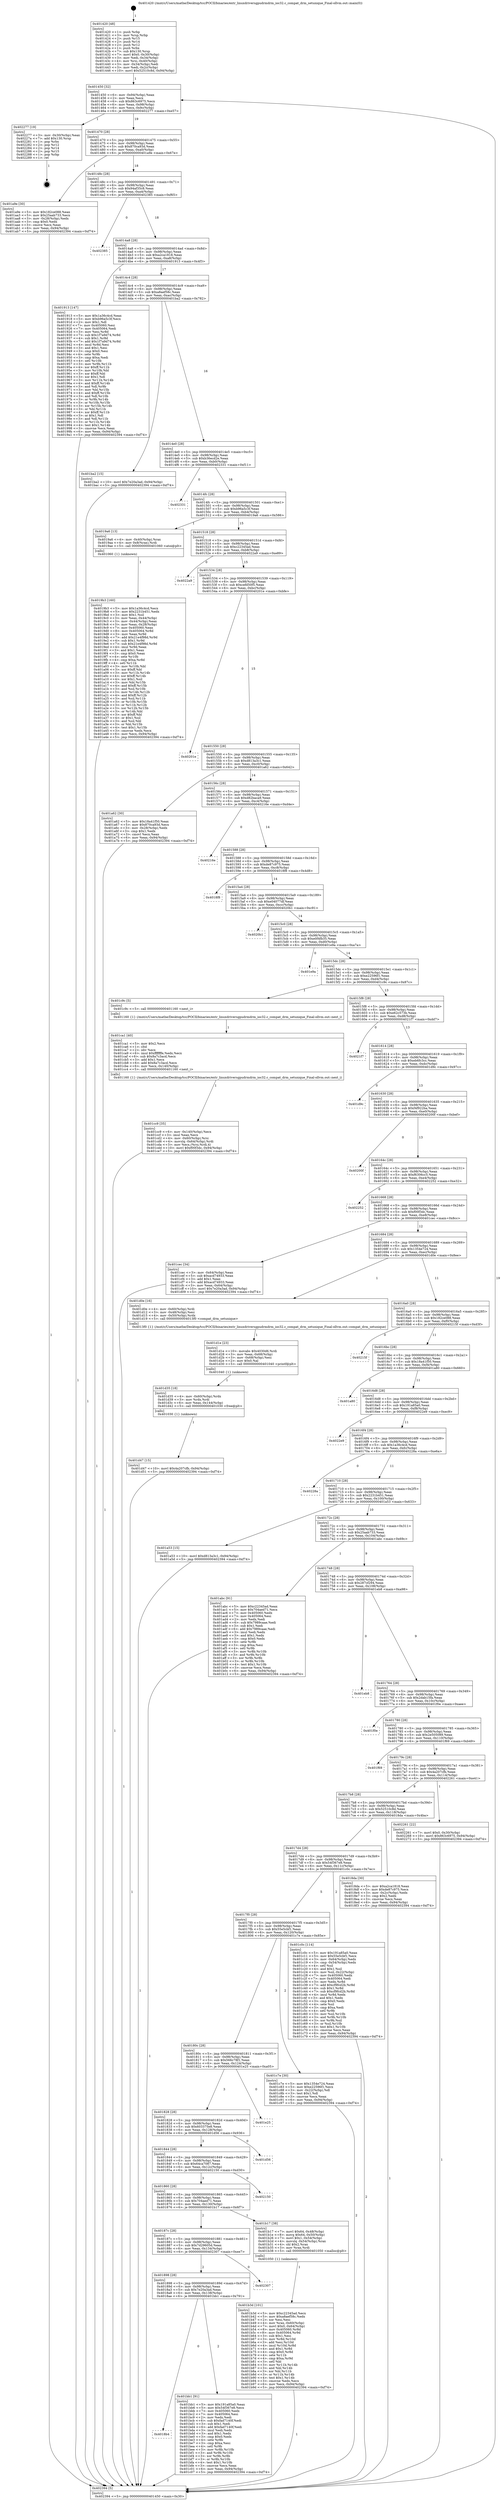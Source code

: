 digraph "0x401420" {
  label = "0x401420 (/mnt/c/Users/mathe/Desktop/tcc/POCII/binaries/extr_linuxdriversgpudrmdrm_ioc32.c_compat_drm_setunique_Final-ollvm.out::main(0))"
  labelloc = "t"
  node[shape=record]

  Entry [label="",width=0.3,height=0.3,shape=circle,fillcolor=black,style=filled]
  "0x401450" [label="{
     0x401450 [32]\l
     | [instrs]\l
     &nbsp;&nbsp;0x401450 \<+6\>: mov -0x94(%rbp),%eax\l
     &nbsp;&nbsp;0x401456 \<+2\>: mov %eax,%ecx\l
     &nbsp;&nbsp;0x401458 \<+6\>: sub $0x863c6975,%ecx\l
     &nbsp;&nbsp;0x40145e \<+6\>: mov %eax,-0x98(%rbp)\l
     &nbsp;&nbsp;0x401464 \<+6\>: mov %ecx,-0x9c(%rbp)\l
     &nbsp;&nbsp;0x40146a \<+6\>: je 0000000000402277 \<main+0xe57\>\l
  }"]
  "0x402277" [label="{
     0x402277 [19]\l
     | [instrs]\l
     &nbsp;&nbsp;0x402277 \<+3\>: mov -0x30(%rbp),%eax\l
     &nbsp;&nbsp;0x40227a \<+7\>: add $0x130,%rsp\l
     &nbsp;&nbsp;0x402281 \<+1\>: pop %rbx\l
     &nbsp;&nbsp;0x402282 \<+2\>: pop %r12\l
     &nbsp;&nbsp;0x402284 \<+2\>: pop %r14\l
     &nbsp;&nbsp;0x402286 \<+2\>: pop %r15\l
     &nbsp;&nbsp;0x402288 \<+1\>: pop %rbp\l
     &nbsp;&nbsp;0x402289 \<+1\>: ret\l
  }"]
  "0x401470" [label="{
     0x401470 [28]\l
     | [instrs]\l
     &nbsp;&nbsp;0x401470 \<+5\>: jmp 0000000000401475 \<main+0x55\>\l
     &nbsp;&nbsp;0x401475 \<+6\>: mov -0x98(%rbp),%eax\l
     &nbsp;&nbsp;0x40147b \<+5\>: sub $0x870ca93d,%eax\l
     &nbsp;&nbsp;0x401480 \<+6\>: mov %eax,-0xa0(%rbp)\l
     &nbsp;&nbsp;0x401486 \<+6\>: je 0000000000401a9e \<main+0x67e\>\l
  }"]
  Exit [label="",width=0.3,height=0.3,shape=circle,fillcolor=black,style=filled,peripheries=2]
  "0x401a9e" [label="{
     0x401a9e [30]\l
     | [instrs]\l
     &nbsp;&nbsp;0x401a9e \<+5\>: mov $0x182ce088,%eax\l
     &nbsp;&nbsp;0x401aa3 \<+5\>: mov $0x25aab733,%ecx\l
     &nbsp;&nbsp;0x401aa8 \<+3\>: mov -0x28(%rbp),%edx\l
     &nbsp;&nbsp;0x401aab \<+3\>: cmp $0x0,%edx\l
     &nbsp;&nbsp;0x401aae \<+3\>: cmove %ecx,%eax\l
     &nbsp;&nbsp;0x401ab1 \<+6\>: mov %eax,-0x94(%rbp)\l
     &nbsp;&nbsp;0x401ab7 \<+5\>: jmp 0000000000402394 \<main+0xf74\>\l
  }"]
  "0x40148c" [label="{
     0x40148c [28]\l
     | [instrs]\l
     &nbsp;&nbsp;0x40148c \<+5\>: jmp 0000000000401491 \<main+0x71\>\l
     &nbsp;&nbsp;0x401491 \<+6\>: mov -0x98(%rbp),%eax\l
     &nbsp;&nbsp;0x401497 \<+5\>: sub $0x94af35c8,%eax\l
     &nbsp;&nbsp;0x40149c \<+6\>: mov %eax,-0xa4(%rbp)\l
     &nbsp;&nbsp;0x4014a2 \<+6\>: je 0000000000402385 \<main+0xf65\>\l
  }"]
  "0x401d47" [label="{
     0x401d47 [15]\l
     | [instrs]\l
     &nbsp;&nbsp;0x401d47 \<+10\>: movl $0x4a207cfb,-0x94(%rbp)\l
     &nbsp;&nbsp;0x401d51 \<+5\>: jmp 0000000000402394 \<main+0xf74\>\l
  }"]
  "0x402385" [label="{
     0x402385\l
  }", style=dashed]
  "0x4014a8" [label="{
     0x4014a8 [28]\l
     | [instrs]\l
     &nbsp;&nbsp;0x4014a8 \<+5\>: jmp 00000000004014ad \<main+0x8d\>\l
     &nbsp;&nbsp;0x4014ad \<+6\>: mov -0x98(%rbp),%eax\l
     &nbsp;&nbsp;0x4014b3 \<+5\>: sub $0xa2ca1818,%eax\l
     &nbsp;&nbsp;0x4014b8 \<+6\>: mov %eax,-0xa8(%rbp)\l
     &nbsp;&nbsp;0x4014be \<+6\>: je 0000000000401913 \<main+0x4f3\>\l
  }"]
  "0x401d35" [label="{
     0x401d35 [18]\l
     | [instrs]\l
     &nbsp;&nbsp;0x401d35 \<+4\>: mov -0x60(%rbp),%rdx\l
     &nbsp;&nbsp;0x401d39 \<+3\>: mov %rdx,%rdi\l
     &nbsp;&nbsp;0x401d3c \<+6\>: mov %eax,-0x144(%rbp)\l
     &nbsp;&nbsp;0x401d42 \<+5\>: call 0000000000401030 \<free@plt\>\l
     | [calls]\l
     &nbsp;&nbsp;0x401030 \{1\} (unknown)\l
  }"]
  "0x401913" [label="{
     0x401913 [147]\l
     | [instrs]\l
     &nbsp;&nbsp;0x401913 \<+5\>: mov $0x1a36c4cd,%eax\l
     &nbsp;&nbsp;0x401918 \<+5\>: mov $0xb96a5c3f,%ecx\l
     &nbsp;&nbsp;0x40191d \<+2\>: mov $0x1,%dl\l
     &nbsp;&nbsp;0x40191f \<+7\>: mov 0x405060,%esi\l
     &nbsp;&nbsp;0x401926 \<+7\>: mov 0x405064,%edi\l
     &nbsp;&nbsp;0x40192d \<+3\>: mov %esi,%r8d\l
     &nbsp;&nbsp;0x401930 \<+7\>: sub $0x1f7a9d74,%r8d\l
     &nbsp;&nbsp;0x401937 \<+4\>: sub $0x1,%r8d\l
     &nbsp;&nbsp;0x40193b \<+7\>: add $0x1f7a9d74,%r8d\l
     &nbsp;&nbsp;0x401942 \<+4\>: imul %r8d,%esi\l
     &nbsp;&nbsp;0x401946 \<+3\>: and $0x1,%esi\l
     &nbsp;&nbsp;0x401949 \<+3\>: cmp $0x0,%esi\l
     &nbsp;&nbsp;0x40194c \<+4\>: sete %r9b\l
     &nbsp;&nbsp;0x401950 \<+3\>: cmp $0xa,%edi\l
     &nbsp;&nbsp;0x401953 \<+4\>: setl %r10b\l
     &nbsp;&nbsp;0x401957 \<+3\>: mov %r9b,%r11b\l
     &nbsp;&nbsp;0x40195a \<+4\>: xor $0xff,%r11b\l
     &nbsp;&nbsp;0x40195e \<+3\>: mov %r10b,%bl\l
     &nbsp;&nbsp;0x401961 \<+3\>: xor $0xff,%bl\l
     &nbsp;&nbsp;0x401964 \<+3\>: xor $0x1,%dl\l
     &nbsp;&nbsp;0x401967 \<+3\>: mov %r11b,%r14b\l
     &nbsp;&nbsp;0x40196a \<+4\>: and $0xff,%r14b\l
     &nbsp;&nbsp;0x40196e \<+3\>: and %dl,%r9b\l
     &nbsp;&nbsp;0x401971 \<+3\>: mov %bl,%r15b\l
     &nbsp;&nbsp;0x401974 \<+4\>: and $0xff,%r15b\l
     &nbsp;&nbsp;0x401978 \<+3\>: and %dl,%r10b\l
     &nbsp;&nbsp;0x40197b \<+3\>: or %r9b,%r14b\l
     &nbsp;&nbsp;0x40197e \<+3\>: or %r10b,%r15b\l
     &nbsp;&nbsp;0x401981 \<+3\>: xor %r15b,%r14b\l
     &nbsp;&nbsp;0x401984 \<+3\>: or %bl,%r11b\l
     &nbsp;&nbsp;0x401987 \<+4\>: xor $0xff,%r11b\l
     &nbsp;&nbsp;0x40198b \<+3\>: or $0x1,%dl\l
     &nbsp;&nbsp;0x40198e \<+3\>: and %dl,%r11b\l
     &nbsp;&nbsp;0x401991 \<+3\>: or %r11b,%r14b\l
     &nbsp;&nbsp;0x401994 \<+4\>: test $0x1,%r14b\l
     &nbsp;&nbsp;0x401998 \<+3\>: cmovne %ecx,%eax\l
     &nbsp;&nbsp;0x40199b \<+6\>: mov %eax,-0x94(%rbp)\l
     &nbsp;&nbsp;0x4019a1 \<+5\>: jmp 0000000000402394 \<main+0xf74\>\l
  }"]
  "0x4014c4" [label="{
     0x4014c4 [28]\l
     | [instrs]\l
     &nbsp;&nbsp;0x4014c4 \<+5\>: jmp 00000000004014c9 \<main+0xa9\>\l
     &nbsp;&nbsp;0x4014c9 \<+6\>: mov -0x98(%rbp),%eax\l
     &nbsp;&nbsp;0x4014cf \<+5\>: sub $0xa8aef58c,%eax\l
     &nbsp;&nbsp;0x4014d4 \<+6\>: mov %eax,-0xac(%rbp)\l
     &nbsp;&nbsp;0x4014da \<+6\>: je 0000000000401ba2 \<main+0x782\>\l
  }"]
  "0x401d1e" [label="{
     0x401d1e [23]\l
     | [instrs]\l
     &nbsp;&nbsp;0x401d1e \<+10\>: movabs $0x4030d6,%rdi\l
     &nbsp;&nbsp;0x401d28 \<+3\>: mov %eax,-0x68(%rbp)\l
     &nbsp;&nbsp;0x401d2b \<+3\>: mov -0x68(%rbp),%esi\l
     &nbsp;&nbsp;0x401d2e \<+2\>: mov $0x0,%al\l
     &nbsp;&nbsp;0x401d30 \<+5\>: call 0000000000401040 \<printf@plt\>\l
     | [calls]\l
     &nbsp;&nbsp;0x401040 \{1\} (unknown)\l
  }"]
  "0x401ba2" [label="{
     0x401ba2 [15]\l
     | [instrs]\l
     &nbsp;&nbsp;0x401ba2 \<+10\>: movl $0x7e20a3ad,-0x94(%rbp)\l
     &nbsp;&nbsp;0x401bac \<+5\>: jmp 0000000000402394 \<main+0xf74\>\l
  }"]
  "0x4014e0" [label="{
     0x4014e0 [28]\l
     | [instrs]\l
     &nbsp;&nbsp;0x4014e0 \<+5\>: jmp 00000000004014e5 \<main+0xc5\>\l
     &nbsp;&nbsp;0x4014e5 \<+6\>: mov -0x98(%rbp),%eax\l
     &nbsp;&nbsp;0x4014eb \<+5\>: sub $0xb36ecd2e,%eax\l
     &nbsp;&nbsp;0x4014f0 \<+6\>: mov %eax,-0xb0(%rbp)\l
     &nbsp;&nbsp;0x4014f6 \<+6\>: je 0000000000402331 \<main+0xf11\>\l
  }"]
  "0x401cc9" [label="{
     0x401cc9 [35]\l
     | [instrs]\l
     &nbsp;&nbsp;0x401cc9 \<+6\>: mov -0x140(%rbp),%ecx\l
     &nbsp;&nbsp;0x401ccf \<+3\>: imul %eax,%ecx\l
     &nbsp;&nbsp;0x401cd2 \<+4\>: mov -0x60(%rbp),%rsi\l
     &nbsp;&nbsp;0x401cd6 \<+4\>: movslq -0x64(%rbp),%rdi\l
     &nbsp;&nbsp;0x401cda \<+3\>: mov %ecx,(%rsi,%rdi,4)\l
     &nbsp;&nbsp;0x401cdd \<+10\>: movl $0xf00f3dc,-0x94(%rbp)\l
     &nbsp;&nbsp;0x401ce7 \<+5\>: jmp 0000000000402394 \<main+0xf74\>\l
  }"]
  "0x402331" [label="{
     0x402331\l
  }", style=dashed]
  "0x4014fc" [label="{
     0x4014fc [28]\l
     | [instrs]\l
     &nbsp;&nbsp;0x4014fc \<+5\>: jmp 0000000000401501 \<main+0xe1\>\l
     &nbsp;&nbsp;0x401501 \<+6\>: mov -0x98(%rbp),%eax\l
     &nbsp;&nbsp;0x401507 \<+5\>: sub $0xb96a5c3f,%eax\l
     &nbsp;&nbsp;0x40150c \<+6\>: mov %eax,-0xb4(%rbp)\l
     &nbsp;&nbsp;0x401512 \<+6\>: je 00000000004019a6 \<main+0x586\>\l
  }"]
  "0x401ca1" [label="{
     0x401ca1 [40]\l
     | [instrs]\l
     &nbsp;&nbsp;0x401ca1 \<+5\>: mov $0x2,%ecx\l
     &nbsp;&nbsp;0x401ca6 \<+1\>: cltd\l
     &nbsp;&nbsp;0x401ca7 \<+2\>: idiv %ecx\l
     &nbsp;&nbsp;0x401ca9 \<+6\>: imul $0xfffffffe,%edx,%ecx\l
     &nbsp;&nbsp;0x401caf \<+6\>: sub $0x8a7c3acd,%ecx\l
     &nbsp;&nbsp;0x401cb5 \<+3\>: add $0x1,%ecx\l
     &nbsp;&nbsp;0x401cb8 \<+6\>: add $0x8a7c3acd,%ecx\l
     &nbsp;&nbsp;0x401cbe \<+6\>: mov %ecx,-0x140(%rbp)\l
     &nbsp;&nbsp;0x401cc4 \<+5\>: call 0000000000401160 \<next_i\>\l
     | [calls]\l
     &nbsp;&nbsp;0x401160 \{1\} (/mnt/c/Users/mathe/Desktop/tcc/POCII/binaries/extr_linuxdriversgpudrmdrm_ioc32.c_compat_drm_setunique_Final-ollvm.out::next_i)\l
  }"]
  "0x4019a6" [label="{
     0x4019a6 [13]\l
     | [instrs]\l
     &nbsp;&nbsp;0x4019a6 \<+4\>: mov -0x40(%rbp),%rax\l
     &nbsp;&nbsp;0x4019aa \<+4\>: mov 0x8(%rax),%rdi\l
     &nbsp;&nbsp;0x4019ae \<+5\>: call 0000000000401060 \<atoi@plt\>\l
     | [calls]\l
     &nbsp;&nbsp;0x401060 \{1\} (unknown)\l
  }"]
  "0x401518" [label="{
     0x401518 [28]\l
     | [instrs]\l
     &nbsp;&nbsp;0x401518 \<+5\>: jmp 000000000040151d \<main+0xfd\>\l
     &nbsp;&nbsp;0x40151d \<+6\>: mov -0x98(%rbp),%eax\l
     &nbsp;&nbsp;0x401523 \<+5\>: sub $0xc22345ad,%eax\l
     &nbsp;&nbsp;0x401528 \<+6\>: mov %eax,-0xb8(%rbp)\l
     &nbsp;&nbsp;0x40152e \<+6\>: je 00000000004022a9 \<main+0xe89\>\l
  }"]
  "0x4018b4" [label="{
     0x4018b4\l
  }", style=dashed]
  "0x4022a9" [label="{
     0x4022a9\l
  }", style=dashed]
  "0x401534" [label="{
     0x401534 [28]\l
     | [instrs]\l
     &nbsp;&nbsp;0x401534 \<+5\>: jmp 0000000000401539 \<main+0x119\>\l
     &nbsp;&nbsp;0x401539 \<+6\>: mov -0x98(%rbp),%eax\l
     &nbsp;&nbsp;0x40153f \<+5\>: sub $0xcefd50f5,%eax\l
     &nbsp;&nbsp;0x401544 \<+6\>: mov %eax,-0xbc(%rbp)\l
     &nbsp;&nbsp;0x40154a \<+6\>: je 000000000040201e \<main+0xbfe\>\l
  }"]
  "0x401bb1" [label="{
     0x401bb1 [91]\l
     | [instrs]\l
     &nbsp;&nbsp;0x401bb1 \<+5\>: mov $0x191a85a0,%eax\l
     &nbsp;&nbsp;0x401bb6 \<+5\>: mov $0x54f367e8,%ecx\l
     &nbsp;&nbsp;0x401bbb \<+7\>: mov 0x405060,%edx\l
     &nbsp;&nbsp;0x401bc2 \<+7\>: mov 0x405064,%esi\l
     &nbsp;&nbsp;0x401bc9 \<+2\>: mov %edx,%edi\l
     &nbsp;&nbsp;0x401bcb \<+6\>: sub $0xfad7140f,%edi\l
     &nbsp;&nbsp;0x401bd1 \<+3\>: sub $0x1,%edi\l
     &nbsp;&nbsp;0x401bd4 \<+6\>: add $0xfad7140f,%edi\l
     &nbsp;&nbsp;0x401bda \<+3\>: imul %edi,%edx\l
     &nbsp;&nbsp;0x401bdd \<+3\>: and $0x1,%edx\l
     &nbsp;&nbsp;0x401be0 \<+3\>: cmp $0x0,%edx\l
     &nbsp;&nbsp;0x401be3 \<+4\>: sete %r8b\l
     &nbsp;&nbsp;0x401be7 \<+3\>: cmp $0xa,%esi\l
     &nbsp;&nbsp;0x401bea \<+4\>: setl %r9b\l
     &nbsp;&nbsp;0x401bee \<+3\>: mov %r8b,%r10b\l
     &nbsp;&nbsp;0x401bf1 \<+3\>: and %r9b,%r10b\l
     &nbsp;&nbsp;0x401bf4 \<+3\>: xor %r9b,%r8b\l
     &nbsp;&nbsp;0x401bf7 \<+3\>: or %r8b,%r10b\l
     &nbsp;&nbsp;0x401bfa \<+4\>: test $0x1,%r10b\l
     &nbsp;&nbsp;0x401bfe \<+3\>: cmovne %ecx,%eax\l
     &nbsp;&nbsp;0x401c01 \<+6\>: mov %eax,-0x94(%rbp)\l
     &nbsp;&nbsp;0x401c07 \<+5\>: jmp 0000000000402394 \<main+0xf74\>\l
  }"]
  "0x40201e" [label="{
     0x40201e\l
  }", style=dashed]
  "0x401550" [label="{
     0x401550 [28]\l
     | [instrs]\l
     &nbsp;&nbsp;0x401550 \<+5\>: jmp 0000000000401555 \<main+0x135\>\l
     &nbsp;&nbsp;0x401555 \<+6\>: mov -0x98(%rbp),%eax\l
     &nbsp;&nbsp;0x40155b \<+5\>: sub $0xd813a3c1,%eax\l
     &nbsp;&nbsp;0x401560 \<+6\>: mov %eax,-0xc0(%rbp)\l
     &nbsp;&nbsp;0x401566 \<+6\>: je 0000000000401a62 \<main+0x642\>\l
  }"]
  "0x401898" [label="{
     0x401898 [28]\l
     | [instrs]\l
     &nbsp;&nbsp;0x401898 \<+5\>: jmp 000000000040189d \<main+0x47d\>\l
     &nbsp;&nbsp;0x40189d \<+6\>: mov -0x98(%rbp),%eax\l
     &nbsp;&nbsp;0x4018a3 \<+5\>: sub $0x7e20a3ad,%eax\l
     &nbsp;&nbsp;0x4018a8 \<+6\>: mov %eax,-0x138(%rbp)\l
     &nbsp;&nbsp;0x4018ae \<+6\>: je 0000000000401bb1 \<main+0x791\>\l
  }"]
  "0x401a62" [label="{
     0x401a62 [30]\l
     | [instrs]\l
     &nbsp;&nbsp;0x401a62 \<+5\>: mov $0x18a41f50,%eax\l
     &nbsp;&nbsp;0x401a67 \<+5\>: mov $0x870ca93d,%ecx\l
     &nbsp;&nbsp;0x401a6c \<+3\>: mov -0x28(%rbp),%edx\l
     &nbsp;&nbsp;0x401a6f \<+3\>: cmp $0x1,%edx\l
     &nbsp;&nbsp;0x401a72 \<+3\>: cmovl %ecx,%eax\l
     &nbsp;&nbsp;0x401a75 \<+6\>: mov %eax,-0x94(%rbp)\l
     &nbsp;&nbsp;0x401a7b \<+5\>: jmp 0000000000402394 \<main+0xf74\>\l
  }"]
  "0x40156c" [label="{
     0x40156c [28]\l
     | [instrs]\l
     &nbsp;&nbsp;0x40156c \<+5\>: jmp 0000000000401571 \<main+0x151\>\l
     &nbsp;&nbsp;0x401571 \<+6\>: mov -0x98(%rbp),%eax\l
     &nbsp;&nbsp;0x401577 \<+5\>: sub $0xd82baca9,%eax\l
     &nbsp;&nbsp;0x40157c \<+6\>: mov %eax,-0xc4(%rbp)\l
     &nbsp;&nbsp;0x401582 \<+6\>: je 000000000040216e \<main+0xd4e\>\l
  }"]
  "0x402307" [label="{
     0x402307\l
  }", style=dashed]
  "0x40216e" [label="{
     0x40216e\l
  }", style=dashed]
  "0x401588" [label="{
     0x401588 [28]\l
     | [instrs]\l
     &nbsp;&nbsp;0x401588 \<+5\>: jmp 000000000040158d \<main+0x16d\>\l
     &nbsp;&nbsp;0x40158d \<+6\>: mov -0x98(%rbp),%eax\l
     &nbsp;&nbsp;0x401593 \<+5\>: sub $0xde87c975,%eax\l
     &nbsp;&nbsp;0x401598 \<+6\>: mov %eax,-0xc8(%rbp)\l
     &nbsp;&nbsp;0x40159e \<+6\>: je 00000000004018f8 \<main+0x4d8\>\l
  }"]
  "0x401b3d" [label="{
     0x401b3d [101]\l
     | [instrs]\l
     &nbsp;&nbsp;0x401b3d \<+5\>: mov $0xc22345ad,%ecx\l
     &nbsp;&nbsp;0x401b42 \<+5\>: mov $0xa8aef58c,%edx\l
     &nbsp;&nbsp;0x401b47 \<+2\>: xor %esi,%esi\l
     &nbsp;&nbsp;0x401b49 \<+4\>: mov %rax,-0x60(%rbp)\l
     &nbsp;&nbsp;0x401b4d \<+7\>: movl $0x0,-0x64(%rbp)\l
     &nbsp;&nbsp;0x401b54 \<+8\>: mov 0x405060,%r8d\l
     &nbsp;&nbsp;0x401b5c \<+8\>: mov 0x405064,%r9d\l
     &nbsp;&nbsp;0x401b64 \<+3\>: sub $0x1,%esi\l
     &nbsp;&nbsp;0x401b67 \<+3\>: mov %r8d,%r10d\l
     &nbsp;&nbsp;0x401b6a \<+3\>: add %esi,%r10d\l
     &nbsp;&nbsp;0x401b6d \<+4\>: imul %r10d,%r8d\l
     &nbsp;&nbsp;0x401b71 \<+4\>: and $0x1,%r8d\l
     &nbsp;&nbsp;0x401b75 \<+4\>: cmp $0x0,%r8d\l
     &nbsp;&nbsp;0x401b79 \<+4\>: sete %r11b\l
     &nbsp;&nbsp;0x401b7d \<+4\>: cmp $0xa,%r9d\l
     &nbsp;&nbsp;0x401b81 \<+3\>: setl %bl\l
     &nbsp;&nbsp;0x401b84 \<+3\>: mov %r11b,%r14b\l
     &nbsp;&nbsp;0x401b87 \<+3\>: and %bl,%r14b\l
     &nbsp;&nbsp;0x401b8a \<+3\>: xor %bl,%r11b\l
     &nbsp;&nbsp;0x401b8d \<+3\>: or %r11b,%r14b\l
     &nbsp;&nbsp;0x401b90 \<+4\>: test $0x1,%r14b\l
     &nbsp;&nbsp;0x401b94 \<+3\>: cmovne %edx,%ecx\l
     &nbsp;&nbsp;0x401b97 \<+6\>: mov %ecx,-0x94(%rbp)\l
     &nbsp;&nbsp;0x401b9d \<+5\>: jmp 0000000000402394 \<main+0xf74\>\l
  }"]
  "0x4018f8" [label="{
     0x4018f8\l
  }", style=dashed]
  "0x4015a4" [label="{
     0x4015a4 [28]\l
     | [instrs]\l
     &nbsp;&nbsp;0x4015a4 \<+5\>: jmp 00000000004015a9 \<main+0x189\>\l
     &nbsp;&nbsp;0x4015a9 \<+6\>: mov -0x98(%rbp),%eax\l
     &nbsp;&nbsp;0x4015af \<+5\>: sub $0xe04077df,%eax\l
     &nbsp;&nbsp;0x4015b4 \<+6\>: mov %eax,-0xcc(%rbp)\l
     &nbsp;&nbsp;0x4015ba \<+6\>: je 00000000004020b1 \<main+0xc91\>\l
  }"]
  "0x40187c" [label="{
     0x40187c [28]\l
     | [instrs]\l
     &nbsp;&nbsp;0x40187c \<+5\>: jmp 0000000000401881 \<main+0x461\>\l
     &nbsp;&nbsp;0x401881 \<+6\>: mov -0x98(%rbp),%eax\l
     &nbsp;&nbsp;0x401887 \<+5\>: sub $0x7d29605d,%eax\l
     &nbsp;&nbsp;0x40188c \<+6\>: mov %eax,-0x134(%rbp)\l
     &nbsp;&nbsp;0x401892 \<+6\>: je 0000000000402307 \<main+0xee7\>\l
  }"]
  "0x4020b1" [label="{
     0x4020b1\l
  }", style=dashed]
  "0x4015c0" [label="{
     0x4015c0 [28]\l
     | [instrs]\l
     &nbsp;&nbsp;0x4015c0 \<+5\>: jmp 00000000004015c5 \<main+0x1a5\>\l
     &nbsp;&nbsp;0x4015c5 \<+6\>: mov -0x98(%rbp),%eax\l
     &nbsp;&nbsp;0x4015cb \<+5\>: sub $0xe0f4fb35,%eax\l
     &nbsp;&nbsp;0x4015d0 \<+6\>: mov %eax,-0xd0(%rbp)\l
     &nbsp;&nbsp;0x4015d6 \<+6\>: je 0000000000401e9a \<main+0xa7a\>\l
  }"]
  "0x401b17" [label="{
     0x401b17 [38]\l
     | [instrs]\l
     &nbsp;&nbsp;0x401b17 \<+7\>: movl $0x64,-0x48(%rbp)\l
     &nbsp;&nbsp;0x401b1e \<+8\>: movq $0x64,-0x50(%rbp)\l
     &nbsp;&nbsp;0x401b26 \<+7\>: movl $0x1,-0x54(%rbp)\l
     &nbsp;&nbsp;0x401b2d \<+4\>: movslq -0x54(%rbp),%rax\l
     &nbsp;&nbsp;0x401b31 \<+4\>: shl $0x2,%rax\l
     &nbsp;&nbsp;0x401b35 \<+3\>: mov %rax,%rdi\l
     &nbsp;&nbsp;0x401b38 \<+5\>: call 0000000000401050 \<malloc@plt\>\l
     | [calls]\l
     &nbsp;&nbsp;0x401050 \{1\} (unknown)\l
  }"]
  "0x401e9a" [label="{
     0x401e9a\l
  }", style=dashed]
  "0x4015dc" [label="{
     0x4015dc [28]\l
     | [instrs]\l
     &nbsp;&nbsp;0x4015dc \<+5\>: jmp 00000000004015e1 \<main+0x1c1\>\l
     &nbsp;&nbsp;0x4015e1 \<+6\>: mov -0x98(%rbp),%eax\l
     &nbsp;&nbsp;0x4015e7 \<+5\>: sub $0xe22596f1,%eax\l
     &nbsp;&nbsp;0x4015ec \<+6\>: mov %eax,-0xd4(%rbp)\l
     &nbsp;&nbsp;0x4015f2 \<+6\>: je 0000000000401c9c \<main+0x87c\>\l
  }"]
  "0x401860" [label="{
     0x401860 [28]\l
     | [instrs]\l
     &nbsp;&nbsp;0x401860 \<+5\>: jmp 0000000000401865 \<main+0x445\>\l
     &nbsp;&nbsp;0x401865 \<+6\>: mov -0x98(%rbp),%eax\l
     &nbsp;&nbsp;0x40186b \<+5\>: sub $0x704aed71,%eax\l
     &nbsp;&nbsp;0x401870 \<+6\>: mov %eax,-0x130(%rbp)\l
     &nbsp;&nbsp;0x401876 \<+6\>: je 0000000000401b17 \<main+0x6f7\>\l
  }"]
  "0x401c9c" [label="{
     0x401c9c [5]\l
     | [instrs]\l
     &nbsp;&nbsp;0x401c9c \<+5\>: call 0000000000401160 \<next_i\>\l
     | [calls]\l
     &nbsp;&nbsp;0x401160 \{1\} (/mnt/c/Users/mathe/Desktop/tcc/POCII/binaries/extr_linuxdriversgpudrmdrm_ioc32.c_compat_drm_setunique_Final-ollvm.out::next_i)\l
  }"]
  "0x4015f8" [label="{
     0x4015f8 [28]\l
     | [instrs]\l
     &nbsp;&nbsp;0x4015f8 \<+5\>: jmp 00000000004015fd \<main+0x1dd\>\l
     &nbsp;&nbsp;0x4015fd \<+6\>: mov -0x98(%rbp),%eax\l
     &nbsp;&nbsp;0x401603 \<+5\>: sub $0xe62c573b,%eax\l
     &nbsp;&nbsp;0x401608 \<+6\>: mov %eax,-0xd8(%rbp)\l
     &nbsp;&nbsp;0x40160e \<+6\>: je 00000000004021f7 \<main+0xdd7\>\l
  }"]
  "0x402150" [label="{
     0x402150\l
  }", style=dashed]
  "0x4021f7" [label="{
     0x4021f7\l
  }", style=dashed]
  "0x401614" [label="{
     0x401614 [28]\l
     | [instrs]\l
     &nbsp;&nbsp;0x401614 \<+5\>: jmp 0000000000401619 \<main+0x1f9\>\l
     &nbsp;&nbsp;0x401619 \<+6\>: mov -0x98(%rbp),%eax\l
     &nbsp;&nbsp;0x40161f \<+5\>: sub $0xeb6fc3cc,%eax\l
     &nbsp;&nbsp;0x401624 \<+6\>: mov %eax,-0xdc(%rbp)\l
     &nbsp;&nbsp;0x40162a \<+6\>: je 0000000000401d9c \<main+0x97c\>\l
  }"]
  "0x401844" [label="{
     0x401844 [28]\l
     | [instrs]\l
     &nbsp;&nbsp;0x401844 \<+5\>: jmp 0000000000401849 \<main+0x429\>\l
     &nbsp;&nbsp;0x401849 \<+6\>: mov -0x98(%rbp),%eax\l
     &nbsp;&nbsp;0x40184f \<+5\>: sub $0x64ca7087,%eax\l
     &nbsp;&nbsp;0x401854 \<+6\>: mov %eax,-0x12c(%rbp)\l
     &nbsp;&nbsp;0x40185a \<+6\>: je 0000000000402150 \<main+0xd30\>\l
  }"]
  "0x401d9c" [label="{
     0x401d9c\l
  }", style=dashed]
  "0x401630" [label="{
     0x401630 [28]\l
     | [instrs]\l
     &nbsp;&nbsp;0x401630 \<+5\>: jmp 0000000000401635 \<main+0x215\>\l
     &nbsp;&nbsp;0x401635 \<+6\>: mov -0x98(%rbp),%eax\l
     &nbsp;&nbsp;0x40163b \<+5\>: sub $0xf4f922ba,%eax\l
     &nbsp;&nbsp;0x401640 \<+6\>: mov %eax,-0xe0(%rbp)\l
     &nbsp;&nbsp;0x401646 \<+6\>: je 000000000040200f \<main+0xbef\>\l
  }"]
  "0x401d56" [label="{
     0x401d56\l
  }", style=dashed]
  "0x40200f" [label="{
     0x40200f\l
  }", style=dashed]
  "0x40164c" [label="{
     0x40164c [28]\l
     | [instrs]\l
     &nbsp;&nbsp;0x40164c \<+5\>: jmp 0000000000401651 \<main+0x231\>\l
     &nbsp;&nbsp;0x401651 \<+6\>: mov -0x98(%rbp),%eax\l
     &nbsp;&nbsp;0x401657 \<+5\>: sub $0xf6306cc5,%eax\l
     &nbsp;&nbsp;0x40165c \<+6\>: mov %eax,-0xe4(%rbp)\l
     &nbsp;&nbsp;0x401662 \<+6\>: je 0000000000402252 \<main+0xe32\>\l
  }"]
  "0x401828" [label="{
     0x401828 [28]\l
     | [instrs]\l
     &nbsp;&nbsp;0x401828 \<+5\>: jmp 000000000040182d \<main+0x40d\>\l
     &nbsp;&nbsp;0x40182d \<+6\>: mov -0x98(%rbp),%eax\l
     &nbsp;&nbsp;0x401833 \<+5\>: sub $0x603375e8,%eax\l
     &nbsp;&nbsp;0x401838 \<+6\>: mov %eax,-0x128(%rbp)\l
     &nbsp;&nbsp;0x40183e \<+6\>: je 0000000000401d56 \<main+0x936\>\l
  }"]
  "0x402252" [label="{
     0x402252\l
  }", style=dashed]
  "0x401668" [label="{
     0x401668 [28]\l
     | [instrs]\l
     &nbsp;&nbsp;0x401668 \<+5\>: jmp 000000000040166d \<main+0x24d\>\l
     &nbsp;&nbsp;0x40166d \<+6\>: mov -0x98(%rbp),%eax\l
     &nbsp;&nbsp;0x401673 \<+5\>: sub $0xf00f3dc,%eax\l
     &nbsp;&nbsp;0x401678 \<+6\>: mov %eax,-0xe8(%rbp)\l
     &nbsp;&nbsp;0x40167e \<+6\>: je 0000000000401cec \<main+0x8cc\>\l
  }"]
  "0x401e25" [label="{
     0x401e25\l
  }", style=dashed]
  "0x401cec" [label="{
     0x401cec [34]\l
     | [instrs]\l
     &nbsp;&nbsp;0x401cec \<+3\>: mov -0x64(%rbp),%eax\l
     &nbsp;&nbsp;0x401cef \<+5\>: sub $0xacd74933,%eax\l
     &nbsp;&nbsp;0x401cf4 \<+3\>: add $0x1,%eax\l
     &nbsp;&nbsp;0x401cf7 \<+5\>: add $0xacd74933,%eax\l
     &nbsp;&nbsp;0x401cfc \<+3\>: mov %eax,-0x64(%rbp)\l
     &nbsp;&nbsp;0x401cff \<+10\>: movl $0x7e20a3ad,-0x94(%rbp)\l
     &nbsp;&nbsp;0x401d09 \<+5\>: jmp 0000000000402394 \<main+0xf74\>\l
  }"]
  "0x401684" [label="{
     0x401684 [28]\l
     | [instrs]\l
     &nbsp;&nbsp;0x401684 \<+5\>: jmp 0000000000401689 \<main+0x269\>\l
     &nbsp;&nbsp;0x401689 \<+6\>: mov -0x98(%rbp),%eax\l
     &nbsp;&nbsp;0x40168f \<+5\>: sub $0x1354e724,%eax\l
     &nbsp;&nbsp;0x401694 \<+6\>: mov %eax,-0xec(%rbp)\l
     &nbsp;&nbsp;0x40169a \<+6\>: je 0000000000401d0e \<main+0x8ee\>\l
  }"]
  "0x40180c" [label="{
     0x40180c [28]\l
     | [instrs]\l
     &nbsp;&nbsp;0x40180c \<+5\>: jmp 0000000000401811 \<main+0x3f1\>\l
     &nbsp;&nbsp;0x401811 \<+6\>: mov -0x98(%rbp),%eax\l
     &nbsp;&nbsp;0x401817 \<+5\>: sub $0x566c78f1,%eax\l
     &nbsp;&nbsp;0x40181c \<+6\>: mov %eax,-0x124(%rbp)\l
     &nbsp;&nbsp;0x401822 \<+6\>: je 0000000000401e25 \<main+0xa05\>\l
  }"]
  "0x401d0e" [label="{
     0x401d0e [16]\l
     | [instrs]\l
     &nbsp;&nbsp;0x401d0e \<+4\>: mov -0x60(%rbp),%rdi\l
     &nbsp;&nbsp;0x401d12 \<+3\>: mov -0x48(%rbp),%esi\l
     &nbsp;&nbsp;0x401d15 \<+4\>: mov -0x50(%rbp),%rdx\l
     &nbsp;&nbsp;0x401d19 \<+5\>: call 00000000004013f0 \<compat_drm_setunique\>\l
     | [calls]\l
     &nbsp;&nbsp;0x4013f0 \{1\} (/mnt/c/Users/mathe/Desktop/tcc/POCII/binaries/extr_linuxdriversgpudrmdrm_ioc32.c_compat_drm_setunique_Final-ollvm.out::compat_drm_setunique)\l
  }"]
  "0x4016a0" [label="{
     0x4016a0 [28]\l
     | [instrs]\l
     &nbsp;&nbsp;0x4016a0 \<+5\>: jmp 00000000004016a5 \<main+0x285\>\l
     &nbsp;&nbsp;0x4016a5 \<+6\>: mov -0x98(%rbp),%eax\l
     &nbsp;&nbsp;0x4016ab \<+5\>: sub $0x182ce088,%eax\l
     &nbsp;&nbsp;0x4016b0 \<+6\>: mov %eax,-0xf0(%rbp)\l
     &nbsp;&nbsp;0x4016b6 \<+6\>: je 000000000040215f \<main+0xd3f\>\l
  }"]
  "0x401c7e" [label="{
     0x401c7e [30]\l
     | [instrs]\l
     &nbsp;&nbsp;0x401c7e \<+5\>: mov $0x1354e724,%eax\l
     &nbsp;&nbsp;0x401c83 \<+5\>: mov $0xe22596f1,%ecx\l
     &nbsp;&nbsp;0x401c88 \<+3\>: mov -0x22(%rbp),%dl\l
     &nbsp;&nbsp;0x401c8b \<+3\>: test $0x1,%dl\l
     &nbsp;&nbsp;0x401c8e \<+3\>: cmovne %ecx,%eax\l
     &nbsp;&nbsp;0x401c91 \<+6\>: mov %eax,-0x94(%rbp)\l
     &nbsp;&nbsp;0x401c97 \<+5\>: jmp 0000000000402394 \<main+0xf74\>\l
  }"]
  "0x40215f" [label="{
     0x40215f\l
  }", style=dashed]
  "0x4016bc" [label="{
     0x4016bc [28]\l
     | [instrs]\l
     &nbsp;&nbsp;0x4016bc \<+5\>: jmp 00000000004016c1 \<main+0x2a1\>\l
     &nbsp;&nbsp;0x4016c1 \<+6\>: mov -0x98(%rbp),%eax\l
     &nbsp;&nbsp;0x4016c7 \<+5\>: sub $0x18a41f50,%eax\l
     &nbsp;&nbsp;0x4016cc \<+6\>: mov %eax,-0xf4(%rbp)\l
     &nbsp;&nbsp;0x4016d2 \<+6\>: je 0000000000401a80 \<main+0x660\>\l
  }"]
  "0x4017f0" [label="{
     0x4017f0 [28]\l
     | [instrs]\l
     &nbsp;&nbsp;0x4017f0 \<+5\>: jmp 00000000004017f5 \<main+0x3d5\>\l
     &nbsp;&nbsp;0x4017f5 \<+6\>: mov -0x98(%rbp),%eax\l
     &nbsp;&nbsp;0x4017fb \<+5\>: sub $0x55e5cbf1,%eax\l
     &nbsp;&nbsp;0x401800 \<+6\>: mov %eax,-0x120(%rbp)\l
     &nbsp;&nbsp;0x401806 \<+6\>: je 0000000000401c7e \<main+0x85e\>\l
  }"]
  "0x401a80" [label="{
     0x401a80\l
  }", style=dashed]
  "0x4016d8" [label="{
     0x4016d8 [28]\l
     | [instrs]\l
     &nbsp;&nbsp;0x4016d8 \<+5\>: jmp 00000000004016dd \<main+0x2bd\>\l
     &nbsp;&nbsp;0x4016dd \<+6\>: mov -0x98(%rbp),%eax\l
     &nbsp;&nbsp;0x4016e3 \<+5\>: sub $0x191a85a0,%eax\l
     &nbsp;&nbsp;0x4016e8 \<+6\>: mov %eax,-0xf8(%rbp)\l
     &nbsp;&nbsp;0x4016ee \<+6\>: je 00000000004022e9 \<main+0xec9\>\l
  }"]
  "0x401c0c" [label="{
     0x401c0c [114]\l
     | [instrs]\l
     &nbsp;&nbsp;0x401c0c \<+5\>: mov $0x191a85a0,%eax\l
     &nbsp;&nbsp;0x401c11 \<+5\>: mov $0x55e5cbf1,%ecx\l
     &nbsp;&nbsp;0x401c16 \<+3\>: mov -0x64(%rbp),%edx\l
     &nbsp;&nbsp;0x401c19 \<+3\>: cmp -0x54(%rbp),%edx\l
     &nbsp;&nbsp;0x401c1c \<+4\>: setl %sil\l
     &nbsp;&nbsp;0x401c20 \<+4\>: and $0x1,%sil\l
     &nbsp;&nbsp;0x401c24 \<+4\>: mov %sil,-0x22(%rbp)\l
     &nbsp;&nbsp;0x401c28 \<+7\>: mov 0x405060,%edx\l
     &nbsp;&nbsp;0x401c2f \<+7\>: mov 0x405064,%edi\l
     &nbsp;&nbsp;0x401c36 \<+3\>: mov %edx,%r8d\l
     &nbsp;&nbsp;0x401c39 \<+7\>: add $0xcf9fcd2b,%r8d\l
     &nbsp;&nbsp;0x401c40 \<+4\>: sub $0x1,%r8d\l
     &nbsp;&nbsp;0x401c44 \<+7\>: sub $0xcf9fcd2b,%r8d\l
     &nbsp;&nbsp;0x401c4b \<+4\>: imul %r8d,%edx\l
     &nbsp;&nbsp;0x401c4f \<+3\>: and $0x1,%edx\l
     &nbsp;&nbsp;0x401c52 \<+3\>: cmp $0x0,%edx\l
     &nbsp;&nbsp;0x401c55 \<+4\>: sete %sil\l
     &nbsp;&nbsp;0x401c59 \<+3\>: cmp $0xa,%edi\l
     &nbsp;&nbsp;0x401c5c \<+4\>: setl %r9b\l
     &nbsp;&nbsp;0x401c60 \<+3\>: mov %sil,%r10b\l
     &nbsp;&nbsp;0x401c63 \<+3\>: and %r9b,%r10b\l
     &nbsp;&nbsp;0x401c66 \<+3\>: xor %r9b,%sil\l
     &nbsp;&nbsp;0x401c69 \<+3\>: or %sil,%r10b\l
     &nbsp;&nbsp;0x401c6c \<+4\>: test $0x1,%r10b\l
     &nbsp;&nbsp;0x401c70 \<+3\>: cmovne %ecx,%eax\l
     &nbsp;&nbsp;0x401c73 \<+6\>: mov %eax,-0x94(%rbp)\l
     &nbsp;&nbsp;0x401c79 \<+5\>: jmp 0000000000402394 \<main+0xf74\>\l
  }"]
  "0x4022e9" [label="{
     0x4022e9\l
  }", style=dashed]
  "0x4016f4" [label="{
     0x4016f4 [28]\l
     | [instrs]\l
     &nbsp;&nbsp;0x4016f4 \<+5\>: jmp 00000000004016f9 \<main+0x2d9\>\l
     &nbsp;&nbsp;0x4016f9 \<+6\>: mov -0x98(%rbp),%eax\l
     &nbsp;&nbsp;0x4016ff \<+5\>: sub $0x1a36c4cd,%eax\l
     &nbsp;&nbsp;0x401704 \<+6\>: mov %eax,-0xfc(%rbp)\l
     &nbsp;&nbsp;0x40170a \<+6\>: je 000000000040228a \<main+0xe6a\>\l
  }"]
  "0x4019b3" [label="{
     0x4019b3 [160]\l
     | [instrs]\l
     &nbsp;&nbsp;0x4019b3 \<+5\>: mov $0x1a36c4cd,%ecx\l
     &nbsp;&nbsp;0x4019b8 \<+5\>: mov $0x2231b451,%edx\l
     &nbsp;&nbsp;0x4019bd \<+3\>: mov $0x1,%sil\l
     &nbsp;&nbsp;0x4019c0 \<+3\>: mov %eax,-0x44(%rbp)\l
     &nbsp;&nbsp;0x4019c3 \<+3\>: mov -0x44(%rbp),%eax\l
     &nbsp;&nbsp;0x4019c6 \<+3\>: mov %eax,-0x28(%rbp)\l
     &nbsp;&nbsp;0x4019c9 \<+7\>: mov 0x405060,%eax\l
     &nbsp;&nbsp;0x4019d0 \<+8\>: mov 0x405064,%r8d\l
     &nbsp;&nbsp;0x4019d8 \<+3\>: mov %eax,%r9d\l
     &nbsp;&nbsp;0x4019db \<+7\>: add $0x21e4f98d,%r9d\l
     &nbsp;&nbsp;0x4019e2 \<+4\>: sub $0x1,%r9d\l
     &nbsp;&nbsp;0x4019e6 \<+7\>: sub $0x21e4f98d,%r9d\l
     &nbsp;&nbsp;0x4019ed \<+4\>: imul %r9d,%eax\l
     &nbsp;&nbsp;0x4019f1 \<+3\>: and $0x1,%eax\l
     &nbsp;&nbsp;0x4019f4 \<+3\>: cmp $0x0,%eax\l
     &nbsp;&nbsp;0x4019f7 \<+4\>: sete %r10b\l
     &nbsp;&nbsp;0x4019fb \<+4\>: cmp $0xa,%r8d\l
     &nbsp;&nbsp;0x4019ff \<+4\>: setl %r11b\l
     &nbsp;&nbsp;0x401a03 \<+3\>: mov %r10b,%bl\l
     &nbsp;&nbsp;0x401a06 \<+3\>: xor $0xff,%bl\l
     &nbsp;&nbsp;0x401a09 \<+3\>: mov %r11b,%r14b\l
     &nbsp;&nbsp;0x401a0c \<+4\>: xor $0xff,%r14b\l
     &nbsp;&nbsp;0x401a10 \<+4\>: xor $0x1,%sil\l
     &nbsp;&nbsp;0x401a14 \<+3\>: mov %bl,%r15b\l
     &nbsp;&nbsp;0x401a17 \<+4\>: and $0xff,%r15b\l
     &nbsp;&nbsp;0x401a1b \<+3\>: and %sil,%r10b\l
     &nbsp;&nbsp;0x401a1e \<+3\>: mov %r14b,%r12b\l
     &nbsp;&nbsp;0x401a21 \<+4\>: and $0xff,%r12b\l
     &nbsp;&nbsp;0x401a25 \<+3\>: and %sil,%r11b\l
     &nbsp;&nbsp;0x401a28 \<+3\>: or %r10b,%r15b\l
     &nbsp;&nbsp;0x401a2b \<+3\>: or %r11b,%r12b\l
     &nbsp;&nbsp;0x401a2e \<+3\>: xor %r12b,%r15b\l
     &nbsp;&nbsp;0x401a31 \<+3\>: or %r14b,%bl\l
     &nbsp;&nbsp;0x401a34 \<+3\>: xor $0xff,%bl\l
     &nbsp;&nbsp;0x401a37 \<+4\>: or $0x1,%sil\l
     &nbsp;&nbsp;0x401a3b \<+3\>: and %sil,%bl\l
     &nbsp;&nbsp;0x401a3e \<+3\>: or %bl,%r15b\l
     &nbsp;&nbsp;0x401a41 \<+4\>: test $0x1,%r15b\l
     &nbsp;&nbsp;0x401a45 \<+3\>: cmovne %edx,%ecx\l
     &nbsp;&nbsp;0x401a48 \<+6\>: mov %ecx,-0x94(%rbp)\l
     &nbsp;&nbsp;0x401a4e \<+5\>: jmp 0000000000402394 \<main+0xf74\>\l
  }"]
  "0x40228a" [label="{
     0x40228a\l
  }", style=dashed]
  "0x401710" [label="{
     0x401710 [28]\l
     | [instrs]\l
     &nbsp;&nbsp;0x401710 \<+5\>: jmp 0000000000401715 \<main+0x2f5\>\l
     &nbsp;&nbsp;0x401715 \<+6\>: mov -0x98(%rbp),%eax\l
     &nbsp;&nbsp;0x40171b \<+5\>: sub $0x2231b451,%eax\l
     &nbsp;&nbsp;0x401720 \<+6\>: mov %eax,-0x100(%rbp)\l
     &nbsp;&nbsp;0x401726 \<+6\>: je 0000000000401a53 \<main+0x633\>\l
  }"]
  "0x401420" [label="{
     0x401420 [48]\l
     | [instrs]\l
     &nbsp;&nbsp;0x401420 \<+1\>: push %rbp\l
     &nbsp;&nbsp;0x401421 \<+3\>: mov %rsp,%rbp\l
     &nbsp;&nbsp;0x401424 \<+2\>: push %r15\l
     &nbsp;&nbsp;0x401426 \<+2\>: push %r14\l
     &nbsp;&nbsp;0x401428 \<+2\>: push %r12\l
     &nbsp;&nbsp;0x40142a \<+1\>: push %rbx\l
     &nbsp;&nbsp;0x40142b \<+7\>: sub $0x130,%rsp\l
     &nbsp;&nbsp;0x401432 \<+7\>: movl $0x0,-0x30(%rbp)\l
     &nbsp;&nbsp;0x401439 \<+3\>: mov %edi,-0x34(%rbp)\l
     &nbsp;&nbsp;0x40143c \<+4\>: mov %rsi,-0x40(%rbp)\l
     &nbsp;&nbsp;0x401440 \<+3\>: mov -0x34(%rbp),%edi\l
     &nbsp;&nbsp;0x401443 \<+3\>: mov %edi,-0x2c(%rbp)\l
     &nbsp;&nbsp;0x401446 \<+10\>: movl $0x52510c8d,-0x94(%rbp)\l
  }"]
  "0x401a53" [label="{
     0x401a53 [15]\l
     | [instrs]\l
     &nbsp;&nbsp;0x401a53 \<+10\>: movl $0xd813a3c1,-0x94(%rbp)\l
     &nbsp;&nbsp;0x401a5d \<+5\>: jmp 0000000000402394 \<main+0xf74\>\l
  }"]
  "0x40172c" [label="{
     0x40172c [28]\l
     | [instrs]\l
     &nbsp;&nbsp;0x40172c \<+5\>: jmp 0000000000401731 \<main+0x311\>\l
     &nbsp;&nbsp;0x401731 \<+6\>: mov -0x98(%rbp),%eax\l
     &nbsp;&nbsp;0x401737 \<+5\>: sub $0x25aab733,%eax\l
     &nbsp;&nbsp;0x40173c \<+6\>: mov %eax,-0x104(%rbp)\l
     &nbsp;&nbsp;0x401742 \<+6\>: je 0000000000401abc \<main+0x69c\>\l
  }"]
  "0x402394" [label="{
     0x402394 [5]\l
     | [instrs]\l
     &nbsp;&nbsp;0x402394 \<+5\>: jmp 0000000000401450 \<main+0x30\>\l
  }"]
  "0x401abc" [label="{
     0x401abc [91]\l
     | [instrs]\l
     &nbsp;&nbsp;0x401abc \<+5\>: mov $0xc22345ad,%eax\l
     &nbsp;&nbsp;0x401ac1 \<+5\>: mov $0x704aed71,%ecx\l
     &nbsp;&nbsp;0x401ac6 \<+7\>: mov 0x405060,%edx\l
     &nbsp;&nbsp;0x401acd \<+7\>: mov 0x405064,%esi\l
     &nbsp;&nbsp;0x401ad4 \<+2\>: mov %edx,%edi\l
     &nbsp;&nbsp;0x401ad6 \<+6\>: sub $0x7989caae,%edi\l
     &nbsp;&nbsp;0x401adc \<+3\>: sub $0x1,%edi\l
     &nbsp;&nbsp;0x401adf \<+6\>: add $0x7989caae,%edi\l
     &nbsp;&nbsp;0x401ae5 \<+3\>: imul %edi,%edx\l
     &nbsp;&nbsp;0x401ae8 \<+3\>: and $0x1,%edx\l
     &nbsp;&nbsp;0x401aeb \<+3\>: cmp $0x0,%edx\l
     &nbsp;&nbsp;0x401aee \<+4\>: sete %r8b\l
     &nbsp;&nbsp;0x401af2 \<+3\>: cmp $0xa,%esi\l
     &nbsp;&nbsp;0x401af5 \<+4\>: setl %r9b\l
     &nbsp;&nbsp;0x401af9 \<+3\>: mov %r8b,%r10b\l
     &nbsp;&nbsp;0x401afc \<+3\>: and %r9b,%r10b\l
     &nbsp;&nbsp;0x401aff \<+3\>: xor %r9b,%r8b\l
     &nbsp;&nbsp;0x401b02 \<+3\>: or %r8b,%r10b\l
     &nbsp;&nbsp;0x401b05 \<+4\>: test $0x1,%r10b\l
     &nbsp;&nbsp;0x401b09 \<+3\>: cmovne %ecx,%eax\l
     &nbsp;&nbsp;0x401b0c \<+6\>: mov %eax,-0x94(%rbp)\l
     &nbsp;&nbsp;0x401b12 \<+5\>: jmp 0000000000402394 \<main+0xf74\>\l
  }"]
  "0x401748" [label="{
     0x401748 [28]\l
     | [instrs]\l
     &nbsp;&nbsp;0x401748 \<+5\>: jmp 000000000040174d \<main+0x32d\>\l
     &nbsp;&nbsp;0x40174d \<+6\>: mov -0x98(%rbp),%eax\l
     &nbsp;&nbsp;0x401753 \<+5\>: sub $0x287cf294,%eax\l
     &nbsp;&nbsp;0x401758 \<+6\>: mov %eax,-0x108(%rbp)\l
     &nbsp;&nbsp;0x40175e \<+6\>: je 0000000000401eb8 \<main+0xa98\>\l
  }"]
  "0x4017d4" [label="{
     0x4017d4 [28]\l
     | [instrs]\l
     &nbsp;&nbsp;0x4017d4 \<+5\>: jmp 00000000004017d9 \<main+0x3b9\>\l
     &nbsp;&nbsp;0x4017d9 \<+6\>: mov -0x98(%rbp),%eax\l
     &nbsp;&nbsp;0x4017df \<+5\>: sub $0x54f367e8,%eax\l
     &nbsp;&nbsp;0x4017e4 \<+6\>: mov %eax,-0x11c(%rbp)\l
     &nbsp;&nbsp;0x4017ea \<+6\>: je 0000000000401c0c \<main+0x7ec\>\l
  }"]
  "0x401eb8" [label="{
     0x401eb8\l
  }", style=dashed]
  "0x401764" [label="{
     0x401764 [28]\l
     | [instrs]\l
     &nbsp;&nbsp;0x401764 \<+5\>: jmp 0000000000401769 \<main+0x349\>\l
     &nbsp;&nbsp;0x401769 \<+6\>: mov -0x98(%rbp),%eax\l
     &nbsp;&nbsp;0x40176f \<+5\>: sub $0x2dab15fa,%eax\l
     &nbsp;&nbsp;0x401774 \<+6\>: mov %eax,-0x10c(%rbp)\l
     &nbsp;&nbsp;0x40177a \<+6\>: je 0000000000401f0e \<main+0xaee\>\l
  }"]
  "0x4018da" [label="{
     0x4018da [30]\l
     | [instrs]\l
     &nbsp;&nbsp;0x4018da \<+5\>: mov $0xa2ca1818,%eax\l
     &nbsp;&nbsp;0x4018df \<+5\>: mov $0xde87c975,%ecx\l
     &nbsp;&nbsp;0x4018e4 \<+3\>: mov -0x2c(%rbp),%edx\l
     &nbsp;&nbsp;0x4018e7 \<+3\>: cmp $0x2,%edx\l
     &nbsp;&nbsp;0x4018ea \<+3\>: cmovne %ecx,%eax\l
     &nbsp;&nbsp;0x4018ed \<+6\>: mov %eax,-0x94(%rbp)\l
     &nbsp;&nbsp;0x4018f3 \<+5\>: jmp 0000000000402394 \<main+0xf74\>\l
  }"]
  "0x401f0e" [label="{
     0x401f0e\l
  }", style=dashed]
  "0x401780" [label="{
     0x401780 [28]\l
     | [instrs]\l
     &nbsp;&nbsp;0x401780 \<+5\>: jmp 0000000000401785 \<main+0x365\>\l
     &nbsp;&nbsp;0x401785 \<+6\>: mov -0x98(%rbp),%eax\l
     &nbsp;&nbsp;0x40178b \<+5\>: sub $0x2e505089,%eax\l
     &nbsp;&nbsp;0x401790 \<+6\>: mov %eax,-0x110(%rbp)\l
     &nbsp;&nbsp;0x401796 \<+6\>: je 0000000000401f69 \<main+0xb49\>\l
  }"]
  "0x4017b8" [label="{
     0x4017b8 [28]\l
     | [instrs]\l
     &nbsp;&nbsp;0x4017b8 \<+5\>: jmp 00000000004017bd \<main+0x39d\>\l
     &nbsp;&nbsp;0x4017bd \<+6\>: mov -0x98(%rbp),%eax\l
     &nbsp;&nbsp;0x4017c3 \<+5\>: sub $0x52510c8d,%eax\l
     &nbsp;&nbsp;0x4017c8 \<+6\>: mov %eax,-0x118(%rbp)\l
     &nbsp;&nbsp;0x4017ce \<+6\>: je 00000000004018da \<main+0x4ba\>\l
  }"]
  "0x401f69" [label="{
     0x401f69\l
  }", style=dashed]
  "0x40179c" [label="{
     0x40179c [28]\l
     | [instrs]\l
     &nbsp;&nbsp;0x40179c \<+5\>: jmp 00000000004017a1 \<main+0x381\>\l
     &nbsp;&nbsp;0x4017a1 \<+6\>: mov -0x98(%rbp),%eax\l
     &nbsp;&nbsp;0x4017a7 \<+5\>: sub $0x4a207cfb,%eax\l
     &nbsp;&nbsp;0x4017ac \<+6\>: mov %eax,-0x114(%rbp)\l
     &nbsp;&nbsp;0x4017b2 \<+6\>: je 0000000000402261 \<main+0xe41\>\l
  }"]
  "0x402261" [label="{
     0x402261 [22]\l
     | [instrs]\l
     &nbsp;&nbsp;0x402261 \<+7\>: movl $0x0,-0x30(%rbp)\l
     &nbsp;&nbsp;0x402268 \<+10\>: movl $0x863c6975,-0x94(%rbp)\l
     &nbsp;&nbsp;0x402272 \<+5\>: jmp 0000000000402394 \<main+0xf74\>\l
  }"]
  Entry -> "0x401420" [label=" 1"]
  "0x401450" -> "0x402277" [label=" 1"]
  "0x401450" -> "0x401470" [label=" 19"]
  "0x402277" -> Exit [label=" 1"]
  "0x401470" -> "0x401a9e" [label=" 1"]
  "0x401470" -> "0x40148c" [label=" 18"]
  "0x402261" -> "0x402394" [label=" 1"]
  "0x40148c" -> "0x402385" [label=" 0"]
  "0x40148c" -> "0x4014a8" [label=" 18"]
  "0x401d47" -> "0x402394" [label=" 1"]
  "0x4014a8" -> "0x401913" [label=" 1"]
  "0x4014a8" -> "0x4014c4" [label=" 17"]
  "0x401d35" -> "0x401d47" [label=" 1"]
  "0x4014c4" -> "0x401ba2" [label=" 1"]
  "0x4014c4" -> "0x4014e0" [label=" 16"]
  "0x401d1e" -> "0x401d35" [label=" 1"]
  "0x4014e0" -> "0x402331" [label=" 0"]
  "0x4014e0" -> "0x4014fc" [label=" 16"]
  "0x401d0e" -> "0x401d1e" [label=" 1"]
  "0x4014fc" -> "0x4019a6" [label=" 1"]
  "0x4014fc" -> "0x401518" [label=" 15"]
  "0x401cec" -> "0x402394" [label=" 1"]
  "0x401518" -> "0x4022a9" [label=" 0"]
  "0x401518" -> "0x401534" [label=" 15"]
  "0x401cc9" -> "0x402394" [label=" 1"]
  "0x401534" -> "0x40201e" [label=" 0"]
  "0x401534" -> "0x401550" [label=" 15"]
  "0x401ca1" -> "0x401cc9" [label=" 1"]
  "0x401550" -> "0x401a62" [label=" 1"]
  "0x401550" -> "0x40156c" [label=" 14"]
  "0x401c7e" -> "0x402394" [label=" 2"]
  "0x40156c" -> "0x40216e" [label=" 0"]
  "0x40156c" -> "0x401588" [label=" 14"]
  "0x401c0c" -> "0x402394" [label=" 2"]
  "0x401588" -> "0x4018f8" [label=" 0"]
  "0x401588" -> "0x4015a4" [label=" 14"]
  "0x401898" -> "0x4018b4" [label=" 0"]
  "0x4015a4" -> "0x4020b1" [label=" 0"]
  "0x4015a4" -> "0x4015c0" [label=" 14"]
  "0x401898" -> "0x401bb1" [label=" 2"]
  "0x4015c0" -> "0x401e9a" [label=" 0"]
  "0x4015c0" -> "0x4015dc" [label=" 14"]
  "0x401c9c" -> "0x401ca1" [label=" 1"]
  "0x4015dc" -> "0x401c9c" [label=" 1"]
  "0x4015dc" -> "0x4015f8" [label=" 13"]
  "0x40187c" -> "0x402307" [label=" 0"]
  "0x4015f8" -> "0x4021f7" [label=" 0"]
  "0x4015f8" -> "0x401614" [label=" 13"]
  "0x401bb1" -> "0x402394" [label=" 2"]
  "0x401614" -> "0x401d9c" [label=" 0"]
  "0x401614" -> "0x401630" [label=" 13"]
  "0x401b3d" -> "0x402394" [label=" 1"]
  "0x401630" -> "0x40200f" [label=" 0"]
  "0x401630" -> "0x40164c" [label=" 13"]
  "0x401b17" -> "0x401b3d" [label=" 1"]
  "0x40164c" -> "0x402252" [label=" 0"]
  "0x40164c" -> "0x401668" [label=" 13"]
  "0x401860" -> "0x401b17" [label=" 1"]
  "0x401668" -> "0x401cec" [label=" 1"]
  "0x401668" -> "0x401684" [label=" 12"]
  "0x40187c" -> "0x401898" [label=" 2"]
  "0x401684" -> "0x401d0e" [label=" 1"]
  "0x401684" -> "0x4016a0" [label=" 11"]
  "0x401844" -> "0x402150" [label=" 0"]
  "0x4016a0" -> "0x40215f" [label=" 0"]
  "0x4016a0" -> "0x4016bc" [label=" 11"]
  "0x401ba2" -> "0x402394" [label=" 1"]
  "0x4016bc" -> "0x401a80" [label=" 0"]
  "0x4016bc" -> "0x4016d8" [label=" 11"]
  "0x401828" -> "0x401d56" [label=" 0"]
  "0x4016d8" -> "0x4022e9" [label=" 0"]
  "0x4016d8" -> "0x4016f4" [label=" 11"]
  "0x401860" -> "0x40187c" [label=" 2"]
  "0x4016f4" -> "0x40228a" [label=" 0"]
  "0x4016f4" -> "0x401710" [label=" 11"]
  "0x40180c" -> "0x401e25" [label=" 0"]
  "0x401710" -> "0x401a53" [label=" 1"]
  "0x401710" -> "0x40172c" [label=" 10"]
  "0x401844" -> "0x401860" [label=" 3"]
  "0x40172c" -> "0x401abc" [label=" 1"]
  "0x40172c" -> "0x401748" [label=" 9"]
  "0x4017f0" -> "0x40180c" [label=" 3"]
  "0x401748" -> "0x401eb8" [label=" 0"]
  "0x401748" -> "0x401764" [label=" 9"]
  "0x4017f0" -> "0x401c7e" [label=" 2"]
  "0x401764" -> "0x401f0e" [label=" 0"]
  "0x401764" -> "0x401780" [label=" 9"]
  "0x401828" -> "0x401844" [label=" 3"]
  "0x401780" -> "0x401f69" [label=" 0"]
  "0x401780" -> "0x40179c" [label=" 9"]
  "0x4017d4" -> "0x401c0c" [label=" 2"]
  "0x40179c" -> "0x402261" [label=" 1"]
  "0x40179c" -> "0x4017b8" [label=" 8"]
  "0x4017d4" -> "0x4017f0" [label=" 5"]
  "0x4017b8" -> "0x4018da" [label=" 1"]
  "0x4017b8" -> "0x4017d4" [label=" 7"]
  "0x4018da" -> "0x402394" [label=" 1"]
  "0x401420" -> "0x401450" [label=" 1"]
  "0x402394" -> "0x401450" [label=" 19"]
  "0x401913" -> "0x402394" [label=" 1"]
  "0x4019a6" -> "0x4019b3" [label=" 1"]
  "0x4019b3" -> "0x402394" [label=" 1"]
  "0x401a53" -> "0x402394" [label=" 1"]
  "0x401a62" -> "0x402394" [label=" 1"]
  "0x401a9e" -> "0x402394" [label=" 1"]
  "0x401abc" -> "0x402394" [label=" 1"]
  "0x40180c" -> "0x401828" [label=" 3"]
}
